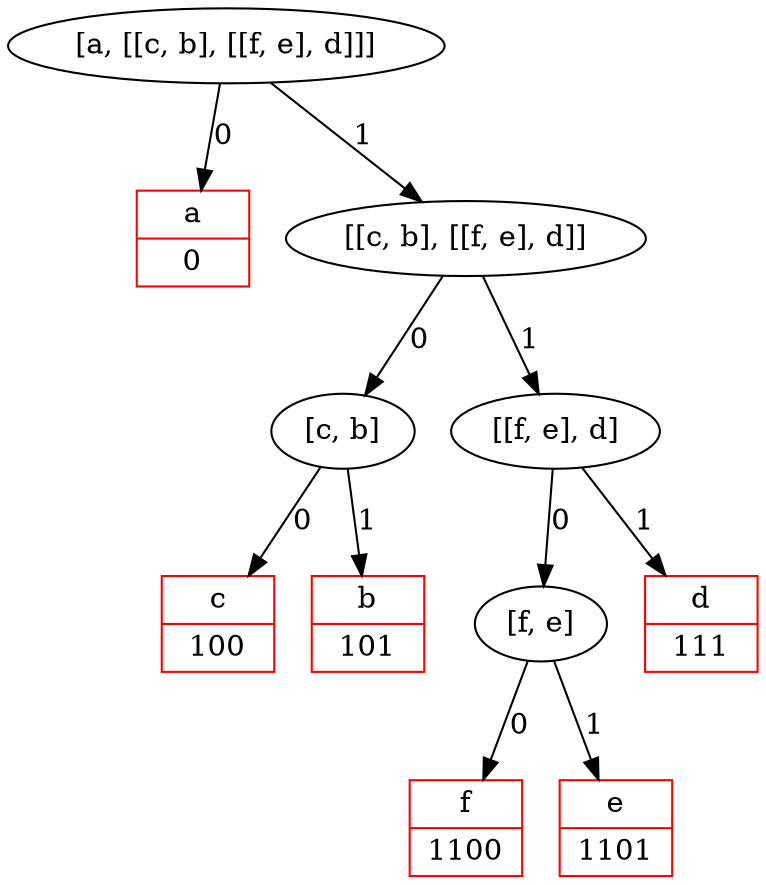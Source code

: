 digraph g{
  "[a, [[c, b], [[f, e], d]]]" -> "a"[label=0]
  "[a, [[c, b], [[f, e], d]]]" -> "[[c, b], [[f, e], d]]"[label=1]

  "a"[shape=record, color=red, label="{a|0}"]

  "[[c, b], [[f, e], d]]" -> "[c, b]"[label=0]
  "[[c, b], [[f, e], d]]" -> "[[f, e], d]"[label=1]

  "[c, b]" -> "c"[label=0]
  "[c, b]" -> "b"[label=1]

  "c"[shape=record, color=red, label="{c|100}"]
  "b"[shape=record, color=red, label="{b|101}"]


  "[[f, e], d]" -> "[f, e]"[label=0]
  "[[f, e], d]" -> "d"[label=1]

  "d"[shape=record, color=red, label="{d|111}"]

  "[f, e]" -> "f"[label=0]
  "[f, e]" -> "e"[label=1]

  "f"[shape=record, color=red, label="{f|1100}"]
  "e"[shape=record, color=red, label="{e|1101}"]
}
